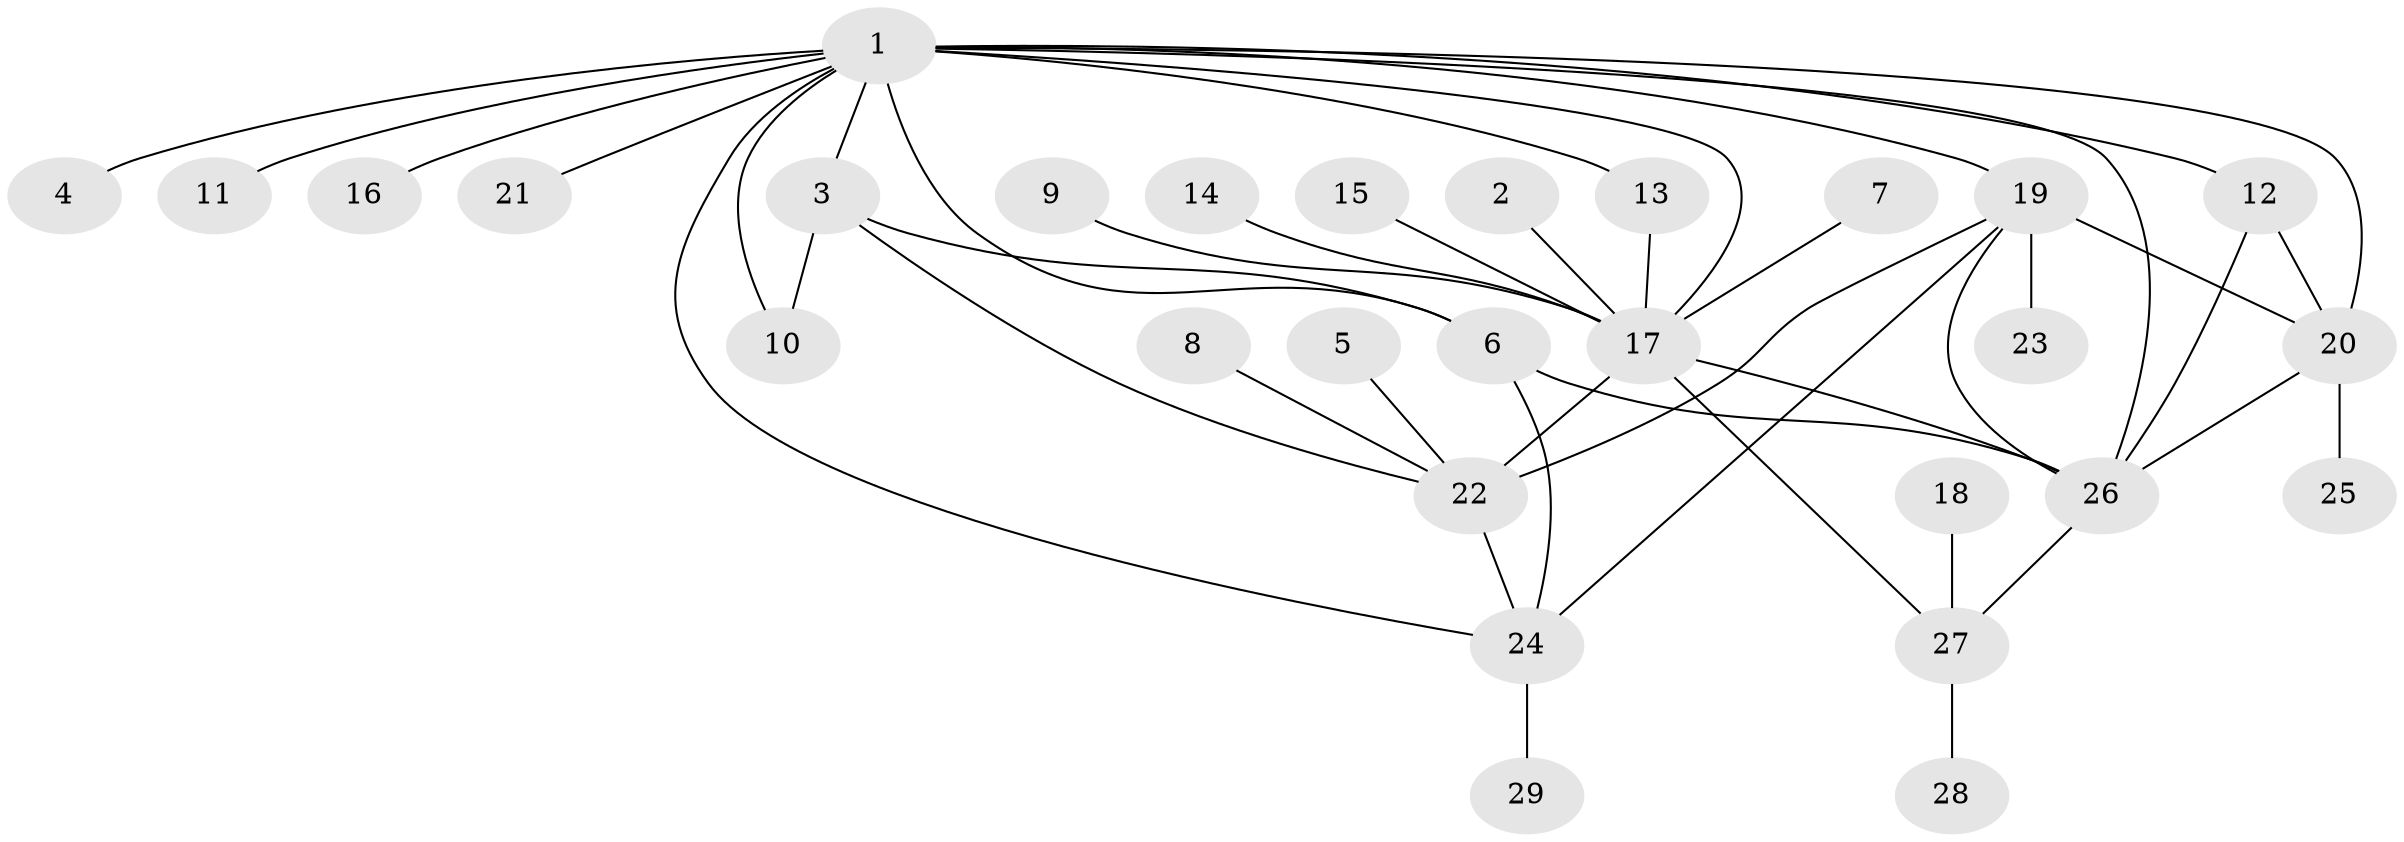 // original degree distribution, {14: 0.03571428571428571, 2: 0.26785714285714285, 6: 0.07142857142857142, 5: 0.07142857142857142, 4: 0.05357142857142857, 1: 0.4642857142857143, 9: 0.017857142857142856, 7: 0.017857142857142856}
// Generated by graph-tools (version 1.1) at 2025/26/03/09/25 03:26:05]
// undirected, 29 vertices, 44 edges
graph export_dot {
graph [start="1"]
  node [color=gray90,style=filled];
  1;
  2;
  3;
  4;
  5;
  6;
  7;
  8;
  9;
  10;
  11;
  12;
  13;
  14;
  15;
  16;
  17;
  18;
  19;
  20;
  21;
  22;
  23;
  24;
  25;
  26;
  27;
  28;
  29;
  1 -- 3 [weight=1.0];
  1 -- 4 [weight=1.0];
  1 -- 6 [weight=1.0];
  1 -- 10 [weight=1.0];
  1 -- 11 [weight=1.0];
  1 -- 12 [weight=1.0];
  1 -- 13 [weight=1.0];
  1 -- 16 [weight=1.0];
  1 -- 17 [weight=1.0];
  1 -- 19 [weight=1.0];
  1 -- 20 [weight=1.0];
  1 -- 21 [weight=1.0];
  1 -- 24 [weight=1.0];
  1 -- 26 [weight=1.0];
  2 -- 17 [weight=1.0];
  3 -- 6 [weight=1.0];
  3 -- 10 [weight=1.0];
  3 -- 22 [weight=1.0];
  5 -- 22 [weight=1.0];
  6 -- 24 [weight=1.0];
  6 -- 26 [weight=1.0];
  7 -- 17 [weight=1.0];
  8 -- 22 [weight=1.0];
  9 -- 17 [weight=1.0];
  12 -- 20 [weight=1.0];
  12 -- 26 [weight=1.0];
  13 -- 17 [weight=1.0];
  14 -- 17 [weight=1.0];
  15 -- 17 [weight=1.0];
  17 -- 22 [weight=1.0];
  17 -- 26 [weight=2.0];
  17 -- 27 [weight=1.0];
  18 -- 27 [weight=1.0];
  19 -- 20 [weight=1.0];
  19 -- 22 [weight=3.0];
  19 -- 23 [weight=1.0];
  19 -- 24 [weight=1.0];
  19 -- 26 [weight=1.0];
  20 -- 25 [weight=1.0];
  20 -- 26 [weight=1.0];
  22 -- 24 [weight=1.0];
  24 -- 29 [weight=1.0];
  26 -- 27 [weight=1.0];
  27 -- 28 [weight=1.0];
}
